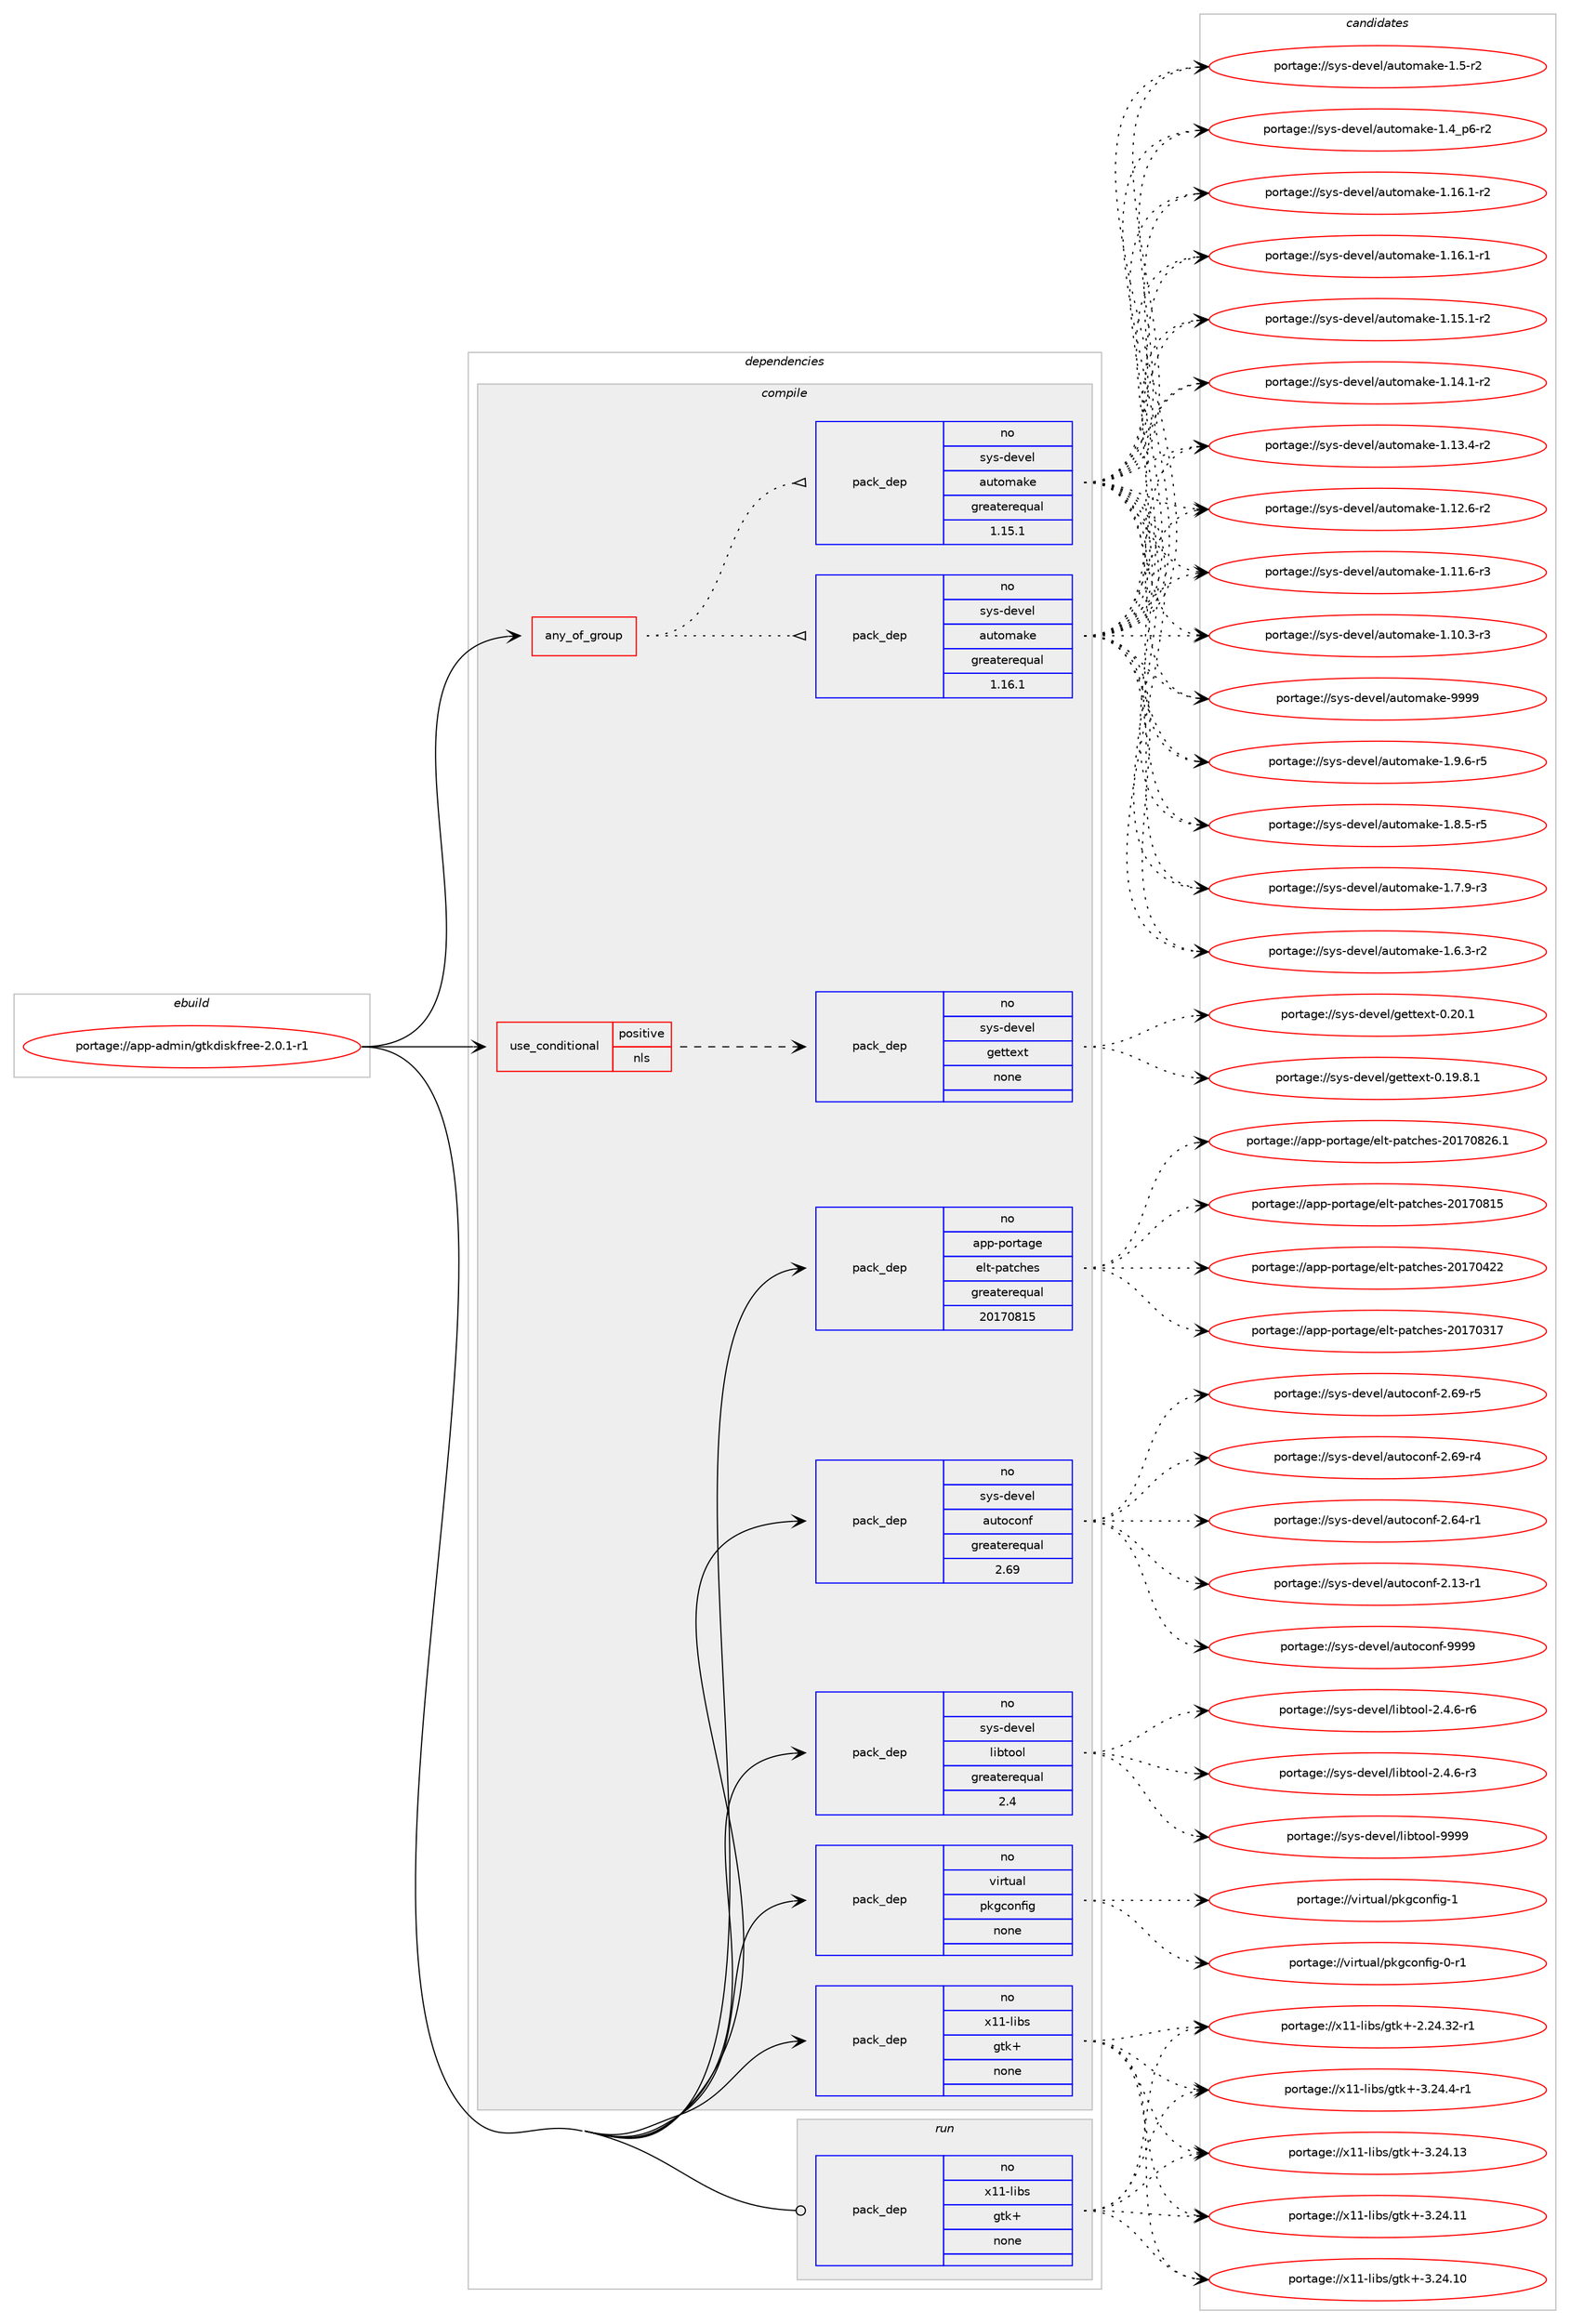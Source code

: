 digraph prolog {

# *************
# Graph options
# *************

newrank=true;
concentrate=true;
compound=true;
graph [rankdir=LR,fontname=Helvetica,fontsize=10,ranksep=1.5];#, ranksep=2.5, nodesep=0.2];
edge  [arrowhead=vee];
node  [fontname=Helvetica,fontsize=10];

# **********
# The ebuild
# **********

subgraph cluster_leftcol {
color=gray;
label=<<i>ebuild</i>>;
id [label="portage://app-admin/gtkdiskfree-2.0.1-r1", color=red, width=4, href="../app-admin/gtkdiskfree-2.0.1-r1.svg"];
}

# ****************
# The dependencies
# ****************

subgraph cluster_midcol {
color=gray;
label=<<i>dependencies</i>>;
subgraph cluster_compile {
fillcolor="#eeeeee";
style=filled;
label=<<i>compile</i>>;
subgraph any8425 {
dependency655445 [label=<<TABLE BORDER="0" CELLBORDER="1" CELLSPACING="0" CELLPADDING="4"><TR><TD CELLPADDING="10">any_of_group</TD></TR></TABLE>>, shape=none, color=red];subgraph pack491705 {
dependency655446 [label=<<TABLE BORDER="0" CELLBORDER="1" CELLSPACING="0" CELLPADDING="4" WIDTH="220"><TR><TD ROWSPAN="6" CELLPADDING="30">pack_dep</TD></TR><TR><TD WIDTH="110">no</TD></TR><TR><TD>sys-devel</TD></TR><TR><TD>automake</TD></TR><TR><TD>greaterequal</TD></TR><TR><TD>1.16.1</TD></TR></TABLE>>, shape=none, color=blue];
}
dependency655445:e -> dependency655446:w [weight=20,style="dotted",arrowhead="oinv"];
subgraph pack491706 {
dependency655447 [label=<<TABLE BORDER="0" CELLBORDER="1" CELLSPACING="0" CELLPADDING="4" WIDTH="220"><TR><TD ROWSPAN="6" CELLPADDING="30">pack_dep</TD></TR><TR><TD WIDTH="110">no</TD></TR><TR><TD>sys-devel</TD></TR><TR><TD>automake</TD></TR><TR><TD>greaterequal</TD></TR><TR><TD>1.15.1</TD></TR></TABLE>>, shape=none, color=blue];
}
dependency655445:e -> dependency655447:w [weight=20,style="dotted",arrowhead="oinv"];
}
id:e -> dependency655445:w [weight=20,style="solid",arrowhead="vee"];
subgraph cond155019 {
dependency655448 [label=<<TABLE BORDER="0" CELLBORDER="1" CELLSPACING="0" CELLPADDING="4"><TR><TD ROWSPAN="3" CELLPADDING="10">use_conditional</TD></TR><TR><TD>positive</TD></TR><TR><TD>nls</TD></TR></TABLE>>, shape=none, color=red];
subgraph pack491707 {
dependency655449 [label=<<TABLE BORDER="0" CELLBORDER="1" CELLSPACING="0" CELLPADDING="4" WIDTH="220"><TR><TD ROWSPAN="6" CELLPADDING="30">pack_dep</TD></TR><TR><TD WIDTH="110">no</TD></TR><TR><TD>sys-devel</TD></TR><TR><TD>gettext</TD></TR><TR><TD>none</TD></TR><TR><TD></TD></TR></TABLE>>, shape=none, color=blue];
}
dependency655448:e -> dependency655449:w [weight=20,style="dashed",arrowhead="vee"];
}
id:e -> dependency655448:w [weight=20,style="solid",arrowhead="vee"];
subgraph pack491708 {
dependency655450 [label=<<TABLE BORDER="0" CELLBORDER="1" CELLSPACING="0" CELLPADDING="4" WIDTH="220"><TR><TD ROWSPAN="6" CELLPADDING="30">pack_dep</TD></TR><TR><TD WIDTH="110">no</TD></TR><TR><TD>app-portage</TD></TR><TR><TD>elt-patches</TD></TR><TR><TD>greaterequal</TD></TR><TR><TD>20170815</TD></TR></TABLE>>, shape=none, color=blue];
}
id:e -> dependency655450:w [weight=20,style="solid",arrowhead="vee"];
subgraph pack491709 {
dependency655451 [label=<<TABLE BORDER="0" CELLBORDER="1" CELLSPACING="0" CELLPADDING="4" WIDTH="220"><TR><TD ROWSPAN="6" CELLPADDING="30">pack_dep</TD></TR><TR><TD WIDTH="110">no</TD></TR><TR><TD>sys-devel</TD></TR><TR><TD>autoconf</TD></TR><TR><TD>greaterequal</TD></TR><TR><TD>2.69</TD></TR></TABLE>>, shape=none, color=blue];
}
id:e -> dependency655451:w [weight=20,style="solid",arrowhead="vee"];
subgraph pack491710 {
dependency655452 [label=<<TABLE BORDER="0" CELLBORDER="1" CELLSPACING="0" CELLPADDING="4" WIDTH="220"><TR><TD ROWSPAN="6" CELLPADDING="30">pack_dep</TD></TR><TR><TD WIDTH="110">no</TD></TR><TR><TD>sys-devel</TD></TR><TR><TD>libtool</TD></TR><TR><TD>greaterequal</TD></TR><TR><TD>2.4</TD></TR></TABLE>>, shape=none, color=blue];
}
id:e -> dependency655452:w [weight=20,style="solid",arrowhead="vee"];
subgraph pack491711 {
dependency655453 [label=<<TABLE BORDER="0" CELLBORDER="1" CELLSPACING="0" CELLPADDING="4" WIDTH="220"><TR><TD ROWSPAN="6" CELLPADDING="30">pack_dep</TD></TR><TR><TD WIDTH="110">no</TD></TR><TR><TD>virtual</TD></TR><TR><TD>pkgconfig</TD></TR><TR><TD>none</TD></TR><TR><TD></TD></TR></TABLE>>, shape=none, color=blue];
}
id:e -> dependency655453:w [weight=20,style="solid",arrowhead="vee"];
subgraph pack491712 {
dependency655454 [label=<<TABLE BORDER="0" CELLBORDER="1" CELLSPACING="0" CELLPADDING="4" WIDTH="220"><TR><TD ROWSPAN="6" CELLPADDING="30">pack_dep</TD></TR><TR><TD WIDTH="110">no</TD></TR><TR><TD>x11-libs</TD></TR><TR><TD>gtk+</TD></TR><TR><TD>none</TD></TR><TR><TD></TD></TR></TABLE>>, shape=none, color=blue];
}
id:e -> dependency655454:w [weight=20,style="solid",arrowhead="vee"];
}
subgraph cluster_compileandrun {
fillcolor="#eeeeee";
style=filled;
label=<<i>compile and run</i>>;
}
subgraph cluster_run {
fillcolor="#eeeeee";
style=filled;
label=<<i>run</i>>;
subgraph pack491713 {
dependency655455 [label=<<TABLE BORDER="0" CELLBORDER="1" CELLSPACING="0" CELLPADDING="4" WIDTH="220"><TR><TD ROWSPAN="6" CELLPADDING="30">pack_dep</TD></TR><TR><TD WIDTH="110">no</TD></TR><TR><TD>x11-libs</TD></TR><TR><TD>gtk+</TD></TR><TR><TD>none</TD></TR><TR><TD></TD></TR></TABLE>>, shape=none, color=blue];
}
id:e -> dependency655455:w [weight=20,style="solid",arrowhead="odot"];
}
}

# **************
# The candidates
# **************

subgraph cluster_choices {
rank=same;
color=gray;
label=<<i>candidates</i>>;

subgraph choice491705 {
color=black;
nodesep=1;
choice115121115451001011181011084797117116111109971071014557575757 [label="portage://sys-devel/automake-9999", color=red, width=4,href="../sys-devel/automake-9999.svg"];
choice115121115451001011181011084797117116111109971071014549465746544511453 [label="portage://sys-devel/automake-1.9.6-r5", color=red, width=4,href="../sys-devel/automake-1.9.6-r5.svg"];
choice115121115451001011181011084797117116111109971071014549465646534511453 [label="portage://sys-devel/automake-1.8.5-r5", color=red, width=4,href="../sys-devel/automake-1.8.5-r5.svg"];
choice115121115451001011181011084797117116111109971071014549465546574511451 [label="portage://sys-devel/automake-1.7.9-r3", color=red, width=4,href="../sys-devel/automake-1.7.9-r3.svg"];
choice115121115451001011181011084797117116111109971071014549465446514511450 [label="portage://sys-devel/automake-1.6.3-r2", color=red, width=4,href="../sys-devel/automake-1.6.3-r2.svg"];
choice11512111545100101118101108479711711611110997107101454946534511450 [label="portage://sys-devel/automake-1.5-r2", color=red, width=4,href="../sys-devel/automake-1.5-r2.svg"];
choice115121115451001011181011084797117116111109971071014549465295112544511450 [label="portage://sys-devel/automake-1.4_p6-r2", color=red, width=4,href="../sys-devel/automake-1.4_p6-r2.svg"];
choice11512111545100101118101108479711711611110997107101454946495446494511450 [label="portage://sys-devel/automake-1.16.1-r2", color=red, width=4,href="../sys-devel/automake-1.16.1-r2.svg"];
choice11512111545100101118101108479711711611110997107101454946495446494511449 [label="portage://sys-devel/automake-1.16.1-r1", color=red, width=4,href="../sys-devel/automake-1.16.1-r1.svg"];
choice11512111545100101118101108479711711611110997107101454946495346494511450 [label="portage://sys-devel/automake-1.15.1-r2", color=red, width=4,href="../sys-devel/automake-1.15.1-r2.svg"];
choice11512111545100101118101108479711711611110997107101454946495246494511450 [label="portage://sys-devel/automake-1.14.1-r2", color=red, width=4,href="../sys-devel/automake-1.14.1-r2.svg"];
choice11512111545100101118101108479711711611110997107101454946495146524511450 [label="portage://sys-devel/automake-1.13.4-r2", color=red, width=4,href="../sys-devel/automake-1.13.4-r2.svg"];
choice11512111545100101118101108479711711611110997107101454946495046544511450 [label="portage://sys-devel/automake-1.12.6-r2", color=red, width=4,href="../sys-devel/automake-1.12.6-r2.svg"];
choice11512111545100101118101108479711711611110997107101454946494946544511451 [label="portage://sys-devel/automake-1.11.6-r3", color=red, width=4,href="../sys-devel/automake-1.11.6-r3.svg"];
choice11512111545100101118101108479711711611110997107101454946494846514511451 [label="portage://sys-devel/automake-1.10.3-r3", color=red, width=4,href="../sys-devel/automake-1.10.3-r3.svg"];
dependency655446:e -> choice115121115451001011181011084797117116111109971071014557575757:w [style=dotted,weight="100"];
dependency655446:e -> choice115121115451001011181011084797117116111109971071014549465746544511453:w [style=dotted,weight="100"];
dependency655446:e -> choice115121115451001011181011084797117116111109971071014549465646534511453:w [style=dotted,weight="100"];
dependency655446:e -> choice115121115451001011181011084797117116111109971071014549465546574511451:w [style=dotted,weight="100"];
dependency655446:e -> choice115121115451001011181011084797117116111109971071014549465446514511450:w [style=dotted,weight="100"];
dependency655446:e -> choice11512111545100101118101108479711711611110997107101454946534511450:w [style=dotted,weight="100"];
dependency655446:e -> choice115121115451001011181011084797117116111109971071014549465295112544511450:w [style=dotted,weight="100"];
dependency655446:e -> choice11512111545100101118101108479711711611110997107101454946495446494511450:w [style=dotted,weight="100"];
dependency655446:e -> choice11512111545100101118101108479711711611110997107101454946495446494511449:w [style=dotted,weight="100"];
dependency655446:e -> choice11512111545100101118101108479711711611110997107101454946495346494511450:w [style=dotted,weight="100"];
dependency655446:e -> choice11512111545100101118101108479711711611110997107101454946495246494511450:w [style=dotted,weight="100"];
dependency655446:e -> choice11512111545100101118101108479711711611110997107101454946495146524511450:w [style=dotted,weight="100"];
dependency655446:e -> choice11512111545100101118101108479711711611110997107101454946495046544511450:w [style=dotted,weight="100"];
dependency655446:e -> choice11512111545100101118101108479711711611110997107101454946494946544511451:w [style=dotted,weight="100"];
dependency655446:e -> choice11512111545100101118101108479711711611110997107101454946494846514511451:w [style=dotted,weight="100"];
}
subgraph choice491706 {
color=black;
nodesep=1;
choice115121115451001011181011084797117116111109971071014557575757 [label="portage://sys-devel/automake-9999", color=red, width=4,href="../sys-devel/automake-9999.svg"];
choice115121115451001011181011084797117116111109971071014549465746544511453 [label="portage://sys-devel/automake-1.9.6-r5", color=red, width=4,href="../sys-devel/automake-1.9.6-r5.svg"];
choice115121115451001011181011084797117116111109971071014549465646534511453 [label="portage://sys-devel/automake-1.8.5-r5", color=red, width=4,href="../sys-devel/automake-1.8.5-r5.svg"];
choice115121115451001011181011084797117116111109971071014549465546574511451 [label="portage://sys-devel/automake-1.7.9-r3", color=red, width=4,href="../sys-devel/automake-1.7.9-r3.svg"];
choice115121115451001011181011084797117116111109971071014549465446514511450 [label="portage://sys-devel/automake-1.6.3-r2", color=red, width=4,href="../sys-devel/automake-1.6.3-r2.svg"];
choice11512111545100101118101108479711711611110997107101454946534511450 [label="portage://sys-devel/automake-1.5-r2", color=red, width=4,href="../sys-devel/automake-1.5-r2.svg"];
choice115121115451001011181011084797117116111109971071014549465295112544511450 [label="portage://sys-devel/automake-1.4_p6-r2", color=red, width=4,href="../sys-devel/automake-1.4_p6-r2.svg"];
choice11512111545100101118101108479711711611110997107101454946495446494511450 [label="portage://sys-devel/automake-1.16.1-r2", color=red, width=4,href="../sys-devel/automake-1.16.1-r2.svg"];
choice11512111545100101118101108479711711611110997107101454946495446494511449 [label="portage://sys-devel/automake-1.16.1-r1", color=red, width=4,href="../sys-devel/automake-1.16.1-r1.svg"];
choice11512111545100101118101108479711711611110997107101454946495346494511450 [label="portage://sys-devel/automake-1.15.1-r2", color=red, width=4,href="../sys-devel/automake-1.15.1-r2.svg"];
choice11512111545100101118101108479711711611110997107101454946495246494511450 [label="portage://sys-devel/automake-1.14.1-r2", color=red, width=4,href="../sys-devel/automake-1.14.1-r2.svg"];
choice11512111545100101118101108479711711611110997107101454946495146524511450 [label="portage://sys-devel/automake-1.13.4-r2", color=red, width=4,href="../sys-devel/automake-1.13.4-r2.svg"];
choice11512111545100101118101108479711711611110997107101454946495046544511450 [label="portage://sys-devel/automake-1.12.6-r2", color=red, width=4,href="../sys-devel/automake-1.12.6-r2.svg"];
choice11512111545100101118101108479711711611110997107101454946494946544511451 [label="portage://sys-devel/automake-1.11.6-r3", color=red, width=4,href="../sys-devel/automake-1.11.6-r3.svg"];
choice11512111545100101118101108479711711611110997107101454946494846514511451 [label="portage://sys-devel/automake-1.10.3-r3", color=red, width=4,href="../sys-devel/automake-1.10.3-r3.svg"];
dependency655447:e -> choice115121115451001011181011084797117116111109971071014557575757:w [style=dotted,weight="100"];
dependency655447:e -> choice115121115451001011181011084797117116111109971071014549465746544511453:w [style=dotted,weight="100"];
dependency655447:e -> choice115121115451001011181011084797117116111109971071014549465646534511453:w [style=dotted,weight="100"];
dependency655447:e -> choice115121115451001011181011084797117116111109971071014549465546574511451:w [style=dotted,weight="100"];
dependency655447:e -> choice115121115451001011181011084797117116111109971071014549465446514511450:w [style=dotted,weight="100"];
dependency655447:e -> choice11512111545100101118101108479711711611110997107101454946534511450:w [style=dotted,weight="100"];
dependency655447:e -> choice115121115451001011181011084797117116111109971071014549465295112544511450:w [style=dotted,weight="100"];
dependency655447:e -> choice11512111545100101118101108479711711611110997107101454946495446494511450:w [style=dotted,weight="100"];
dependency655447:e -> choice11512111545100101118101108479711711611110997107101454946495446494511449:w [style=dotted,weight="100"];
dependency655447:e -> choice11512111545100101118101108479711711611110997107101454946495346494511450:w [style=dotted,weight="100"];
dependency655447:e -> choice11512111545100101118101108479711711611110997107101454946495246494511450:w [style=dotted,weight="100"];
dependency655447:e -> choice11512111545100101118101108479711711611110997107101454946495146524511450:w [style=dotted,weight="100"];
dependency655447:e -> choice11512111545100101118101108479711711611110997107101454946495046544511450:w [style=dotted,weight="100"];
dependency655447:e -> choice11512111545100101118101108479711711611110997107101454946494946544511451:w [style=dotted,weight="100"];
dependency655447:e -> choice11512111545100101118101108479711711611110997107101454946494846514511451:w [style=dotted,weight="100"];
}
subgraph choice491707 {
color=black;
nodesep=1;
choice115121115451001011181011084710310111611610112011645484650484649 [label="portage://sys-devel/gettext-0.20.1", color=red, width=4,href="../sys-devel/gettext-0.20.1.svg"];
choice1151211154510010111810110847103101116116101120116454846495746564649 [label="portage://sys-devel/gettext-0.19.8.1", color=red, width=4,href="../sys-devel/gettext-0.19.8.1.svg"];
dependency655449:e -> choice115121115451001011181011084710310111611610112011645484650484649:w [style=dotted,weight="100"];
dependency655449:e -> choice1151211154510010111810110847103101116116101120116454846495746564649:w [style=dotted,weight="100"];
}
subgraph choice491708 {
color=black;
nodesep=1;
choice971121124511211111411697103101471011081164511297116991041011154550484955485650544649 [label="portage://app-portage/elt-patches-20170826.1", color=red, width=4,href="../app-portage/elt-patches-20170826.1.svg"];
choice97112112451121111141169710310147101108116451129711699104101115455048495548564953 [label="portage://app-portage/elt-patches-20170815", color=red, width=4,href="../app-portage/elt-patches-20170815.svg"];
choice97112112451121111141169710310147101108116451129711699104101115455048495548525050 [label="portage://app-portage/elt-patches-20170422", color=red, width=4,href="../app-portage/elt-patches-20170422.svg"];
choice97112112451121111141169710310147101108116451129711699104101115455048495548514955 [label="portage://app-portage/elt-patches-20170317", color=red, width=4,href="../app-portage/elt-patches-20170317.svg"];
dependency655450:e -> choice971121124511211111411697103101471011081164511297116991041011154550484955485650544649:w [style=dotted,weight="100"];
dependency655450:e -> choice97112112451121111141169710310147101108116451129711699104101115455048495548564953:w [style=dotted,weight="100"];
dependency655450:e -> choice97112112451121111141169710310147101108116451129711699104101115455048495548525050:w [style=dotted,weight="100"];
dependency655450:e -> choice97112112451121111141169710310147101108116451129711699104101115455048495548514955:w [style=dotted,weight="100"];
}
subgraph choice491709 {
color=black;
nodesep=1;
choice115121115451001011181011084797117116111991111101024557575757 [label="portage://sys-devel/autoconf-9999", color=red, width=4,href="../sys-devel/autoconf-9999.svg"];
choice1151211154510010111810110847971171161119911111010245504654574511453 [label="portage://sys-devel/autoconf-2.69-r5", color=red, width=4,href="../sys-devel/autoconf-2.69-r5.svg"];
choice1151211154510010111810110847971171161119911111010245504654574511452 [label="portage://sys-devel/autoconf-2.69-r4", color=red, width=4,href="../sys-devel/autoconf-2.69-r4.svg"];
choice1151211154510010111810110847971171161119911111010245504654524511449 [label="portage://sys-devel/autoconf-2.64-r1", color=red, width=4,href="../sys-devel/autoconf-2.64-r1.svg"];
choice1151211154510010111810110847971171161119911111010245504649514511449 [label="portage://sys-devel/autoconf-2.13-r1", color=red, width=4,href="../sys-devel/autoconf-2.13-r1.svg"];
dependency655451:e -> choice115121115451001011181011084797117116111991111101024557575757:w [style=dotted,weight="100"];
dependency655451:e -> choice1151211154510010111810110847971171161119911111010245504654574511453:w [style=dotted,weight="100"];
dependency655451:e -> choice1151211154510010111810110847971171161119911111010245504654574511452:w [style=dotted,weight="100"];
dependency655451:e -> choice1151211154510010111810110847971171161119911111010245504654524511449:w [style=dotted,weight="100"];
dependency655451:e -> choice1151211154510010111810110847971171161119911111010245504649514511449:w [style=dotted,weight="100"];
}
subgraph choice491710 {
color=black;
nodesep=1;
choice1151211154510010111810110847108105981161111111084557575757 [label="portage://sys-devel/libtool-9999", color=red, width=4,href="../sys-devel/libtool-9999.svg"];
choice1151211154510010111810110847108105981161111111084550465246544511454 [label="portage://sys-devel/libtool-2.4.6-r6", color=red, width=4,href="../sys-devel/libtool-2.4.6-r6.svg"];
choice1151211154510010111810110847108105981161111111084550465246544511451 [label="portage://sys-devel/libtool-2.4.6-r3", color=red, width=4,href="../sys-devel/libtool-2.4.6-r3.svg"];
dependency655452:e -> choice1151211154510010111810110847108105981161111111084557575757:w [style=dotted,weight="100"];
dependency655452:e -> choice1151211154510010111810110847108105981161111111084550465246544511454:w [style=dotted,weight="100"];
dependency655452:e -> choice1151211154510010111810110847108105981161111111084550465246544511451:w [style=dotted,weight="100"];
}
subgraph choice491711 {
color=black;
nodesep=1;
choice1181051141161179710847112107103991111101021051034549 [label="portage://virtual/pkgconfig-1", color=red, width=4,href="../virtual/pkgconfig-1.svg"];
choice11810511411611797108471121071039911111010210510345484511449 [label="portage://virtual/pkgconfig-0-r1", color=red, width=4,href="../virtual/pkgconfig-0-r1.svg"];
dependency655453:e -> choice1181051141161179710847112107103991111101021051034549:w [style=dotted,weight="100"];
dependency655453:e -> choice11810511411611797108471121071039911111010210510345484511449:w [style=dotted,weight="100"];
}
subgraph choice491712 {
color=black;
nodesep=1;
choice120494945108105981154710311610743455146505246524511449 [label="portage://x11-libs/gtk+-3.24.4-r1", color=red, width=4,href="../x11-libs/gtk+-3.24.4-r1.svg"];
choice1204949451081059811547103116107434551465052464951 [label="portage://x11-libs/gtk+-3.24.13", color=red, width=4,href="../x11-libs/gtk+-3.24.13.svg"];
choice1204949451081059811547103116107434551465052464949 [label="portage://x11-libs/gtk+-3.24.11", color=red, width=4,href="../x11-libs/gtk+-3.24.11.svg"];
choice1204949451081059811547103116107434551465052464948 [label="portage://x11-libs/gtk+-3.24.10", color=red, width=4,href="../x11-libs/gtk+-3.24.10.svg"];
choice12049494510810598115471031161074345504650524651504511449 [label="portage://x11-libs/gtk+-2.24.32-r1", color=red, width=4,href="../x11-libs/gtk+-2.24.32-r1.svg"];
dependency655454:e -> choice120494945108105981154710311610743455146505246524511449:w [style=dotted,weight="100"];
dependency655454:e -> choice1204949451081059811547103116107434551465052464951:w [style=dotted,weight="100"];
dependency655454:e -> choice1204949451081059811547103116107434551465052464949:w [style=dotted,weight="100"];
dependency655454:e -> choice1204949451081059811547103116107434551465052464948:w [style=dotted,weight="100"];
dependency655454:e -> choice12049494510810598115471031161074345504650524651504511449:w [style=dotted,weight="100"];
}
subgraph choice491713 {
color=black;
nodesep=1;
choice120494945108105981154710311610743455146505246524511449 [label="portage://x11-libs/gtk+-3.24.4-r1", color=red, width=4,href="../x11-libs/gtk+-3.24.4-r1.svg"];
choice1204949451081059811547103116107434551465052464951 [label="portage://x11-libs/gtk+-3.24.13", color=red, width=4,href="../x11-libs/gtk+-3.24.13.svg"];
choice1204949451081059811547103116107434551465052464949 [label="portage://x11-libs/gtk+-3.24.11", color=red, width=4,href="../x11-libs/gtk+-3.24.11.svg"];
choice1204949451081059811547103116107434551465052464948 [label="portage://x11-libs/gtk+-3.24.10", color=red, width=4,href="../x11-libs/gtk+-3.24.10.svg"];
choice12049494510810598115471031161074345504650524651504511449 [label="portage://x11-libs/gtk+-2.24.32-r1", color=red, width=4,href="../x11-libs/gtk+-2.24.32-r1.svg"];
dependency655455:e -> choice120494945108105981154710311610743455146505246524511449:w [style=dotted,weight="100"];
dependency655455:e -> choice1204949451081059811547103116107434551465052464951:w [style=dotted,weight="100"];
dependency655455:e -> choice1204949451081059811547103116107434551465052464949:w [style=dotted,weight="100"];
dependency655455:e -> choice1204949451081059811547103116107434551465052464948:w [style=dotted,weight="100"];
dependency655455:e -> choice12049494510810598115471031161074345504650524651504511449:w [style=dotted,weight="100"];
}
}

}
